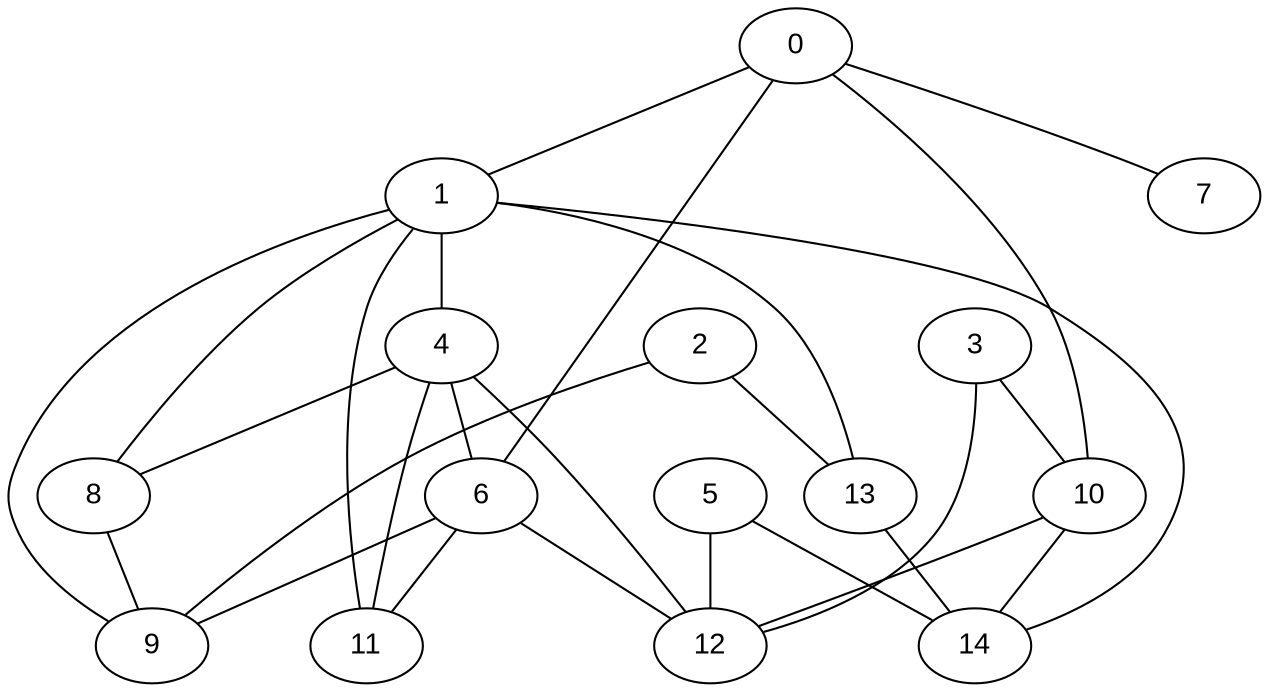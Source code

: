 graph InitialGraph {
  node [style=filled, fillcolor=white, fontname="Arial"];
  0;
  1;
  2;
  3;
  4;
  5;
  6;
  7;
  8;
  9;
  10;
  11;
  12;
  13;
  14;
  0 -- 1;
  0 -- 6;
  0 -- 7;
  0 -- 10;
  1 -- 4;
  1 -- 8;
  1 -- 9;
  1 -- 11;
  1 -- 13;
  1 -- 14;
  2 -- 9;
  2 -- 13;
  3 -- 10;
  3 -- 12;
  4 -- 6;
  4 -- 8;
  4 -- 11;
  4 -- 12;
  5 -- 12;
  5 -- 14;
  6 -- 9;
  6 -- 11;
  6 -- 12;
  8 -- 9;
  10 -- 12;
  10 -- 14;
  13 -- 14;
}
